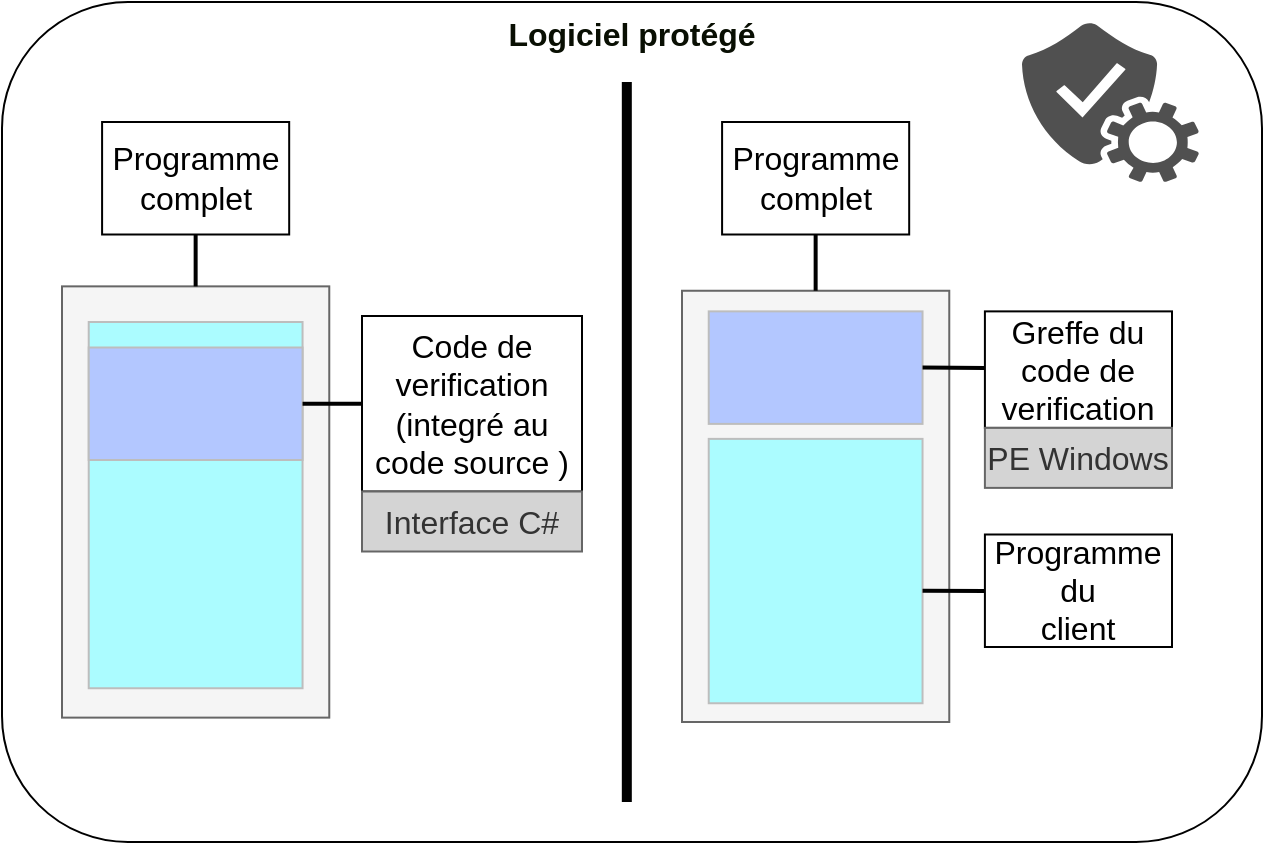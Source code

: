 <mxfile version="15.8.2" type="device"><diagram id="16PtZO2NcjVfXr1Mao15" name="Page-1"><mxGraphModel dx="519" dy="796" grid="1" gridSize="10" guides="1" tooltips="1" connect="1" arrows="1" fold="1" page="1" pageScale="1" pageWidth="850" pageHeight="1100" math="0" shadow="0"><root><mxCell id="0"/><mxCell id="1" parent="0"/><mxCell id="GfoGaq3qxbBDNGLQ3U73-1" value="&lt;div style=&quot;font-size: 16px&quot;&gt;&lt;b&gt;&lt;font style=&quot;font-size: 16px&quot;&gt;Logiciel protégé&lt;/font&gt;&lt;/b&gt;&lt;/div&gt;" style="rounded=1;whiteSpace=wrap;html=1;fontColor=#090F03;strokeWidth=1;fillColor=none;labelPosition=center;verticalLabelPosition=middle;align=center;verticalAlign=top;sketch=0;" vertex="1" parent="1"><mxGeometry x="970" y="50" width="630" height="420" as="geometry"/></mxCell><mxCell id="GfoGaq3qxbBDNGLQ3U73-2" value="" style="rounded=0;whiteSpace=wrap;html=1;fillColor=#f5f5f5;strokeColor=#666666;fontColor=#333333;shadow=0;" vertex="1" parent="1"><mxGeometry x="1310" y="194.375" width="133.636" height="215.625" as="geometry"/></mxCell><mxCell id="GfoGaq3qxbBDNGLQ3U73-3" value="" style="rounded=0;whiteSpace=wrap;html=1;fillColor=#B3C7FF;strokeColor=#BDBDBD;shadow=0;" vertex="1" parent="1"><mxGeometry x="1323.364" y="204.688" width="106.909" height="56.25" as="geometry"/></mxCell><mxCell id="GfoGaq3qxbBDNGLQ3U73-4" value="" style="rounded=0;whiteSpace=wrap;html=1;fillColor=#ABFCFF;strokeColor=#BDBDBD;shadow=0;" vertex="1" parent="1"><mxGeometry x="1323.364" y="268.438" width="106.909" height="132.188" as="geometry"/></mxCell><mxCell id="GfoGaq3qxbBDNGLQ3U73-5" value="" style="shape=image;html=1;verticalAlign=top;verticalLabelPosition=bottom;labelBackgroundColor=#ffffff;imageAspect=0;aspect=fixed;image=https://cdn2.iconfinder.com/data/icons/font-awesome/1792/file-code-o-128.png;fontColor=#000000;" vertex="1" parent="1"><mxGeometry x="1328.709" y="290" width="96.218" height="96.218" as="geometry"/></mxCell><mxCell id="GfoGaq3qxbBDNGLQ3U73-6" value="" style="shape=image;html=1;verticalAlign=top;verticalLabelPosition=bottom;labelBackgroundColor=#ffffff;imageAspect=0;aspect=fixed;image=https://cdn2.iconfinder.com/data/icons/font-awesome/1792/file-code-o-128.png;fontColor=#000000;" vertex="1" parent="1"><mxGeometry x="1359" y="214.062" width="35.636" height="35.636" as="geometry"/></mxCell><mxCell id="GfoGaq3qxbBDNGLQ3U73-7" value="&lt;font style=&quot;font-size: 16px&quot;&gt;Programme du &lt;br&gt;client&lt;/font&gt;" style="whiteSpace=wrap;html=1;align=center;verticalAlign=middle;treeFolding=1;treeMoving=1;newEdgeStyle={&quot;edgeStyle&quot;:&quot;elbowEdgeStyle&quot;,&quot;startArrow&quot;:&quot;none&quot;,&quot;endArrow&quot;:&quot;none&quot;};shadow=0;fontColor=#000000;fillColor=#FFFFFF;gradientColor=none;" vertex="1" parent="1"><mxGeometry x="1461.455" y="316.25" width="93.545" height="56.25" as="geometry"/></mxCell><mxCell id="GfoGaq3qxbBDNGLQ3U73-8" value="" style="edgeStyle=elbowEdgeStyle;elbow=vertical;startArrow=none;endArrow=none;rounded=0;fontColor=#000000;exitX=1;exitY=0.574;exitDx=0;exitDy=0;exitPerimeter=0;strokeWidth=2;" edge="1" parent="1" source="GfoGaq3qxbBDNGLQ3U73-4" target="GfoGaq3qxbBDNGLQ3U73-7"><mxGeometry x="865" y="10" as="geometry"><mxPoint x="1443.636" y="287.656" as="sourcePoint"/></mxGeometry></mxCell><mxCell id="GfoGaq3qxbBDNGLQ3U73-9" value="&lt;font style=&quot;font-size: 16px&quot;&gt;Greffe du code de verification&lt;/font&gt;" style="whiteSpace=wrap;html=1;align=center;verticalAlign=middle;treeFolding=1;treeMoving=1;newEdgeStyle={&quot;edgeStyle&quot;:&quot;elbowEdgeStyle&quot;,&quot;startArrow&quot;:&quot;none&quot;,&quot;endArrow&quot;:&quot;none&quot;};shadow=0;fontColor=#000000;fillColor=#FFFFFF;gradientColor=none;" vertex="1" parent="1"><mxGeometry x="1461.455" y="204.688" width="93.545" height="58.25" as="geometry"/></mxCell><mxCell id="GfoGaq3qxbBDNGLQ3U73-10" value="" style="edgeStyle=elbowEdgeStyle;elbow=vertical;startArrow=none;endArrow=none;rounded=0;fontColor=#000000;exitX=1;exitY=0.574;exitDx=0;exitDy=0;exitPerimeter=0;strokeWidth=2;" edge="1" parent="1" target="GfoGaq3qxbBDNGLQ3U73-9"><mxGeometry x="865" y="10" as="geometry"><mxPoint x="1430.273" y="232.751" as="sourcePoint"/></mxGeometry></mxCell><mxCell id="GfoGaq3qxbBDNGLQ3U73-11" value="&lt;font style=&quot;font-size: 16px&quot;&gt;Programme complet&lt;br&gt;&lt;/font&gt;" style="whiteSpace=wrap;html=1;align=center;verticalAlign=middle;treeFolding=1;treeMoving=1;newEdgeStyle={&quot;edgeStyle&quot;:&quot;elbowEdgeStyle&quot;,&quot;startArrow&quot;:&quot;none&quot;,&quot;endArrow&quot;:&quot;none&quot;};shadow=0;fontColor=#000000;fillColor=#FFFFFF;gradientColor=none;" vertex="1" parent="1"><mxGeometry x="1330.045" y="110" width="93.545" height="56.25" as="geometry"/></mxCell><mxCell id="GfoGaq3qxbBDNGLQ3U73-12" value="" style="elbow=vertical;startArrow=none;endArrow=none;fontColor=#000000;exitX=0.5;exitY=0;exitDx=0;exitDy=0;strokeWidth=2;rounded=0;entryX=0.5;entryY=1;entryDx=0;entryDy=0;" edge="1" parent="1" source="GfoGaq3qxbBDNGLQ3U73-2" target="GfoGaq3qxbBDNGLQ3U73-11"><mxGeometry x="865" y="10" as="geometry"><mxPoint x="1305.545" y="128.688" as="sourcePoint"/></mxGeometry></mxCell><mxCell id="GfoGaq3qxbBDNGLQ3U73-13" value="" style="sketch=0;pointerEvents=1;shadow=0;dashed=0;html=1;strokeColor=none;fillColor=#505050;labelPosition=center;verticalLabelPosition=bottom;verticalAlign=top;outlineConnect=0;align=center;shape=mxgraph.office.services.verification_service;glass=0;fontFamily=Comic Sans MS;fontSize=16;" vertex="1" parent="1"><mxGeometry x="1480" y="60" width="88.5" height="80" as="geometry"/></mxCell><mxCell id="GfoGaq3qxbBDNGLQ3U73-14" value="" style="endArrow=none;html=1;rounded=0;fontSize=16;fontColor=#000000;strokeWidth=5;" edge="1" parent="1"><mxGeometry x="888.12" y="170" width="50" height="50" as="geometry"><mxPoint x="1282.41" y="450" as="sourcePoint"/><mxPoint x="1282.41" y="90" as="targetPoint"/></mxGeometry></mxCell><mxCell id="GfoGaq3qxbBDNGLQ3U73-15" value="" style="rounded=0;whiteSpace=wrap;html=1;fillColor=#f5f5f5;strokeColor=#666666;fontColor=#333333;shadow=0;" vertex="1" parent="1"><mxGeometry x="1000" y="192.185" width="133.636" height="215.625" as="geometry"/></mxCell><mxCell id="GfoGaq3qxbBDNGLQ3U73-16" value="" style="rounded=0;whiteSpace=wrap;html=1;fillColor=#ABFCFF;strokeColor=#BDBDBD;shadow=0;" vertex="1" parent="1"><mxGeometry x="1013.36" y="210" width="106.91" height="183.13" as="geometry"/></mxCell><mxCell id="GfoGaq3qxbBDNGLQ3U73-17" value="" style="rounded=0;whiteSpace=wrap;html=1;fillColor=#B3C7FF;strokeColor=#BDBDBD;shadow=0;" vertex="1" parent="1"><mxGeometry x="1013.364" y="222.748" width="106.909" height="56.25" as="geometry"/></mxCell><mxCell id="GfoGaq3qxbBDNGLQ3U73-18" value="" style="shape=image;html=1;verticalAlign=top;verticalLabelPosition=bottom;labelBackgroundColor=#ffffff;imageAspect=0;aspect=fixed;image=https://cdn2.iconfinder.com/data/icons/font-awesome/1792/file-code-o-128.png;fontColor=#000000;" vertex="1" parent="1"><mxGeometry x="1049" y="233.053" width="35.636" height="35.636" as="geometry"/></mxCell><mxCell id="GfoGaq3qxbBDNGLQ3U73-19" value="" style="shape=image;html=1;verticalAlign=top;verticalLabelPosition=bottom;labelBackgroundColor=#ffffff;imageAspect=0;aspect=fixed;image=https://cdn2.iconfinder.com/data/icons/font-awesome/1792/file-code-o-128.png;fontColor=#000000;" vertex="1" parent="1"><mxGeometry x="1018.709" y="290" width="96.218" height="96.218" as="geometry"/></mxCell><mxCell id="GfoGaq3qxbBDNGLQ3U73-20" style="edgeStyle=none;rounded=0;orthogonalLoop=1;jettySize=auto;html=1;fontSize=16;fontColor=#000000;strokeWidth=2;endArrow=none;endFill=0;entryX=0.5;entryY=0;entryDx=0;entryDy=0;" edge="1" parent="1" source="GfoGaq3qxbBDNGLQ3U73-21" target="GfoGaq3qxbBDNGLQ3U73-15"><mxGeometry relative="1" as="geometry"><mxPoint x="1067" y="190" as="targetPoint"/></mxGeometry></mxCell><mxCell id="GfoGaq3qxbBDNGLQ3U73-21" value="&lt;font style=&quot;font-size: 16px&quot;&gt;Programme complet&lt;br&gt;&lt;/font&gt;" style="whiteSpace=wrap;html=1;align=center;verticalAlign=middle;treeFolding=1;treeMoving=1;newEdgeStyle={&quot;edgeStyle&quot;:&quot;elbowEdgeStyle&quot;,&quot;startArrow&quot;:&quot;none&quot;,&quot;endArrow&quot;:&quot;none&quot;};shadow=0;fontColor=#000000;fillColor=#FFFFFF;gradientColor=none;" vertex="1" parent="1"><mxGeometry x="1020.045" y="110" width="93.545" height="56.25" as="geometry"/></mxCell><mxCell id="GfoGaq3qxbBDNGLQ3U73-22" style="edgeStyle=none;rounded=0;orthogonalLoop=1;jettySize=auto;html=1;entryX=1;entryY=0.5;entryDx=0;entryDy=0;fontSize=16;fontColor=#000000;endArrow=none;endFill=0;strokeWidth=2;" edge="1" parent="1" source="GfoGaq3qxbBDNGLQ3U73-23" target="GfoGaq3qxbBDNGLQ3U73-17"><mxGeometry relative="1" as="geometry"/></mxCell><mxCell id="GfoGaq3qxbBDNGLQ3U73-23" value="&lt;div&gt;&lt;font style=&quot;font-size: 16px&quot;&gt;Code de verification (integré au code source )&lt;/font&gt; &lt;br&gt;&lt;/div&gt;" style="whiteSpace=wrap;html=1;align=center;verticalAlign=middle;treeFolding=1;treeMoving=1;newEdgeStyle={&quot;edgeStyle&quot;:&quot;elbowEdgeStyle&quot;,&quot;startArrow&quot;:&quot;none&quot;,&quot;endArrow&quot;:&quot;none&quot;};shadow=0;fontColor=#000000;fillColor=#FFFFFF;gradientColor=none;" vertex="1" parent="1"><mxGeometry x="1150" y="207" width="110" height="87.75" as="geometry"/></mxCell><mxCell id="GfoGaq3qxbBDNGLQ3U73-24" value="Interface C#" style="rounded=0;whiteSpace=wrap;html=1;shadow=0;fontSize=16;fontColor=#333333;fillColor=#D4D4D4;strokeColor=#666666;" vertex="1" parent="1"><mxGeometry x="1150" y="294.75" width="110" height="30" as="geometry"/></mxCell><mxCell id="GfoGaq3qxbBDNGLQ3U73-25" value="PE Windows" style="rounded=0;whiteSpace=wrap;html=1;shadow=0;fontSize=16;fontColor=#333333;fillColor=#D4D4D4;strokeColor=#666666;" vertex="1" parent="1"><mxGeometry x="1461.45" y="262.94" width="93.55" height="30" as="geometry"/></mxCell></root></mxGraphModel></diagram></mxfile>